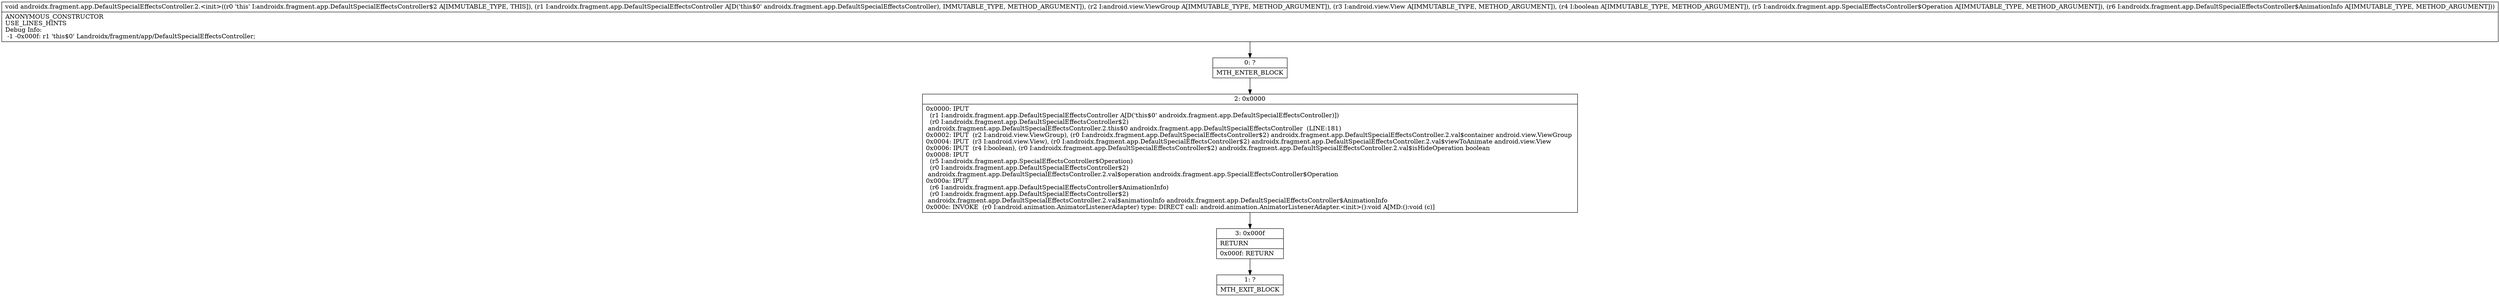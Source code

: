 digraph "CFG forandroidx.fragment.app.DefaultSpecialEffectsController.2.\<init\>(Landroidx\/fragment\/app\/DefaultSpecialEffectsController;Landroid\/view\/ViewGroup;Landroid\/view\/View;ZLandroidx\/fragment\/app\/SpecialEffectsController$Operation;Landroidx\/fragment\/app\/DefaultSpecialEffectsController$AnimationInfo;)V" {
Node_0 [shape=record,label="{0\:\ ?|MTH_ENTER_BLOCK\l}"];
Node_2 [shape=record,label="{2\:\ 0x0000|0x0000: IPUT  \l  (r1 I:androidx.fragment.app.DefaultSpecialEffectsController A[D('this$0' androidx.fragment.app.DefaultSpecialEffectsController)])\l  (r0 I:androidx.fragment.app.DefaultSpecialEffectsController$2)\l androidx.fragment.app.DefaultSpecialEffectsController.2.this$0 androidx.fragment.app.DefaultSpecialEffectsController  (LINE:181)\l0x0002: IPUT  (r2 I:android.view.ViewGroup), (r0 I:androidx.fragment.app.DefaultSpecialEffectsController$2) androidx.fragment.app.DefaultSpecialEffectsController.2.val$container android.view.ViewGroup \l0x0004: IPUT  (r3 I:android.view.View), (r0 I:androidx.fragment.app.DefaultSpecialEffectsController$2) androidx.fragment.app.DefaultSpecialEffectsController.2.val$viewToAnimate android.view.View \l0x0006: IPUT  (r4 I:boolean), (r0 I:androidx.fragment.app.DefaultSpecialEffectsController$2) androidx.fragment.app.DefaultSpecialEffectsController.2.val$isHideOperation boolean \l0x0008: IPUT  \l  (r5 I:androidx.fragment.app.SpecialEffectsController$Operation)\l  (r0 I:androidx.fragment.app.DefaultSpecialEffectsController$2)\l androidx.fragment.app.DefaultSpecialEffectsController.2.val$operation androidx.fragment.app.SpecialEffectsController$Operation \l0x000a: IPUT  \l  (r6 I:androidx.fragment.app.DefaultSpecialEffectsController$AnimationInfo)\l  (r0 I:androidx.fragment.app.DefaultSpecialEffectsController$2)\l androidx.fragment.app.DefaultSpecialEffectsController.2.val$animationInfo androidx.fragment.app.DefaultSpecialEffectsController$AnimationInfo \l0x000c: INVOKE  (r0 I:android.animation.AnimatorListenerAdapter) type: DIRECT call: android.animation.AnimatorListenerAdapter.\<init\>():void A[MD:():void (c)]\l}"];
Node_3 [shape=record,label="{3\:\ 0x000f|RETURN\l|0x000f: RETURN   \l}"];
Node_1 [shape=record,label="{1\:\ ?|MTH_EXIT_BLOCK\l}"];
MethodNode[shape=record,label="{void androidx.fragment.app.DefaultSpecialEffectsController.2.\<init\>((r0 'this' I:androidx.fragment.app.DefaultSpecialEffectsController$2 A[IMMUTABLE_TYPE, THIS]), (r1 I:androidx.fragment.app.DefaultSpecialEffectsController A[D('this$0' androidx.fragment.app.DefaultSpecialEffectsController), IMMUTABLE_TYPE, METHOD_ARGUMENT]), (r2 I:android.view.ViewGroup A[IMMUTABLE_TYPE, METHOD_ARGUMENT]), (r3 I:android.view.View A[IMMUTABLE_TYPE, METHOD_ARGUMENT]), (r4 I:boolean A[IMMUTABLE_TYPE, METHOD_ARGUMENT]), (r5 I:androidx.fragment.app.SpecialEffectsController$Operation A[IMMUTABLE_TYPE, METHOD_ARGUMENT]), (r6 I:androidx.fragment.app.DefaultSpecialEffectsController$AnimationInfo A[IMMUTABLE_TYPE, METHOD_ARGUMENT]))  | ANONYMOUS_CONSTRUCTOR\lUSE_LINES_HINTS\lDebug Info:\l  \-1 \-0x000f: r1 'this$0' Landroidx\/fragment\/app\/DefaultSpecialEffectsController;\l}"];
MethodNode -> Node_0;Node_0 -> Node_2;
Node_2 -> Node_3;
Node_3 -> Node_1;
}


